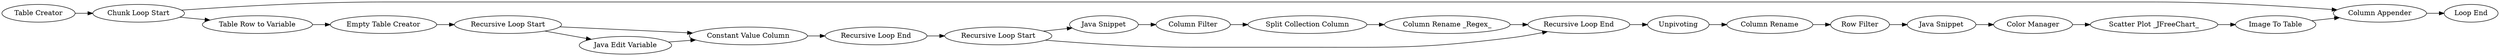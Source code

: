 digraph {
	"614771558617396828_3" [label="Constant Value Column"]
	"614771558617396828_8" [label="Chunk Loop Start"]
	"614771558617396828_11" [label="Recursive Loop Start"]
	"614771558617396828_12" [label="Java Snippet"]
	"614771558617396828_10" [label="Java Edit Variable"]
	"614771558617396828_29" [label="Column Appender"]
	"614771558617396828_4" [label="Recursive Loop Start"]
	"614771558617396828_14" [label="Recursive Loop End"]
	"614771558617396828_1" [label="Empty Table Creator"]
	"614771558617396828_30" [label="Loop End"]
	"614771558617396828_15" [label="Column Filter"]
	"614771558617396828_5" [label="Recursive Loop End"]
	"614771558617396828_16" [label="Column Rename _Regex_"]
	"614771558617396828_28" [label="Image To Table"]
	"614771558617396828_9" [label="Table Row to Variable"]
	"614771558617396828_24" [label="Column Rename"]
	"614771558617396828_7" [label="Table Creator"]
	"614771558617396828_17" [label=Unpivoting]
	"614771558617396828_25" [label="Java Snippet"]
	"614771558617396828_21" [label="Row Filter"]
	"614771558617396828_26" [label="Color Manager"]
	"614771558617396828_27" [label="Scatter Plot _JFreeChart_"]
	"614771558617396828_13" [label="Split Collection Column"]
	"614771558617396828_26" -> "614771558617396828_27"
	"614771558617396828_5" -> "614771558617396828_11"
	"614771558617396828_25" -> "614771558617396828_26"
	"614771558617396828_4" -> "614771558617396828_10"
	"614771558617396828_16" -> "614771558617396828_14"
	"614771558617396828_15" -> "614771558617396828_13"
	"614771558617396828_13" -> "614771558617396828_16"
	"614771558617396828_11" -> "614771558617396828_14"
	"614771558617396828_9" -> "614771558617396828_1"
	"614771558617396828_8" -> "614771558617396828_29"
	"614771558617396828_29" -> "614771558617396828_30"
	"614771558617396828_27" -> "614771558617396828_28"
	"614771558617396828_10" -> "614771558617396828_3"
	"614771558617396828_14" -> "614771558617396828_17"
	"614771558617396828_3" -> "614771558617396828_5"
	"614771558617396828_24" -> "614771558617396828_21"
	"614771558617396828_12" -> "614771558617396828_15"
	"614771558617396828_17" -> "614771558617396828_24"
	"614771558617396828_8" -> "614771558617396828_9"
	"614771558617396828_7" -> "614771558617396828_8"
	"614771558617396828_21" -> "614771558617396828_25"
	"614771558617396828_4" -> "614771558617396828_3"
	"614771558617396828_28" -> "614771558617396828_29"
	"614771558617396828_11" -> "614771558617396828_12"
	"614771558617396828_1" -> "614771558617396828_4"
	rankdir=LR
}
